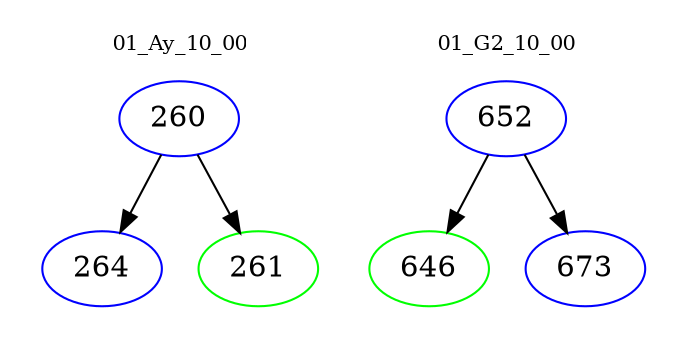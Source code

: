 digraph{
subgraph cluster_0 {
color = white
label = "01_Ay_10_00";
fontsize=10;
T0_260 [label="260", color="blue"]
T0_260 -> T0_264 [color="black"]
T0_264 [label="264", color="blue"]
T0_260 -> T0_261 [color="black"]
T0_261 [label="261", color="green"]
}
subgraph cluster_1 {
color = white
label = "01_G2_10_00";
fontsize=10;
T1_652 [label="652", color="blue"]
T1_652 -> T1_646 [color="black"]
T1_646 [label="646", color="green"]
T1_652 -> T1_673 [color="black"]
T1_673 [label="673", color="blue"]
}
}
